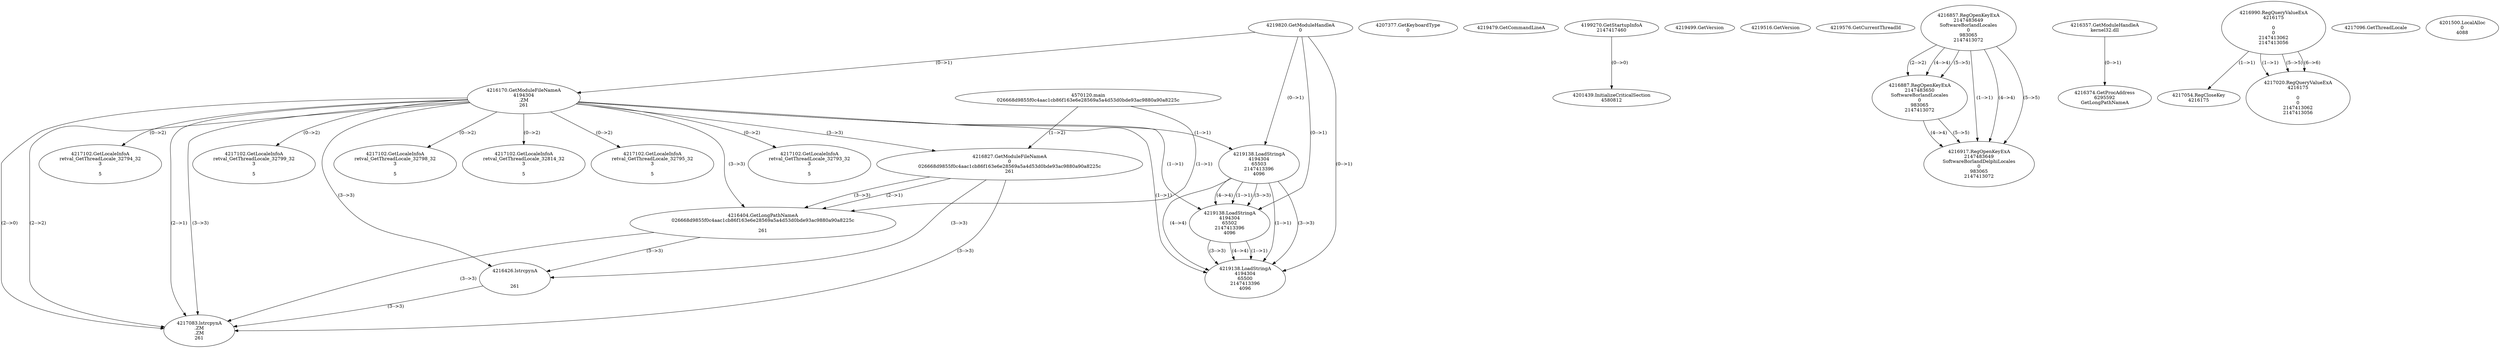 // Global SCDG with merge call
digraph {
	0 [label="4570120.main
026668d9855f0c4aac1cb86f163e6e28569a5a4d53d0bde93ac9880a90a8225c"]
	1 [label="4219820.GetModuleHandleA
0"]
	2 [label="4207377.GetKeyboardType
0"]
	3 [label="4219479.GetCommandLineA
"]
	4 [label="4199270.GetStartupInfoA
2147417460"]
	5 [label="4219499.GetVersion
"]
	6 [label="4219516.GetVersion
"]
	7 [label="4219576.GetCurrentThreadId
"]
	8 [label="4216170.GetModuleFileNameA
4194304
.ZM
261"]
	1 -> 8 [label="(0-->1)"]
	9 [label="4216827.GetModuleFileNameA
0
026668d9855f0c4aac1cb86f163e6e28569a5a4d53d0bde93ac9880a90a8225c
261"]
	0 -> 9 [label="(1-->2)"]
	8 -> 9 [label="(3-->3)"]
	10 [label="4216857.RegOpenKeyExA
2147483649
Software\Borland\Locales
0
983065
2147413072"]
	11 [label="4216357.GetModuleHandleA
kernel32.dll"]
	12 [label="4216374.GetProcAddress
6295592
GetLongPathNameA"]
	11 -> 12 [label="(0-->1)"]
	13 [label="4216404.GetLongPathNameA
026668d9855f0c4aac1cb86f163e6e28569a5a4d53d0bde93ac9880a90a8225c

261"]
	0 -> 13 [label="(1-->1)"]
	9 -> 13 [label="(2-->1)"]
	8 -> 13 [label="(3-->3)"]
	9 -> 13 [label="(3-->3)"]
	14 [label="4216426.lstrcpynA


261"]
	8 -> 14 [label="(3-->3)"]
	9 -> 14 [label="(3-->3)"]
	13 -> 14 [label="(3-->3)"]
	15 [label="4216990.RegQueryValueExA
4216175

0
0
2147413062
2147413056"]
	16 [label="4217054.RegCloseKey
4216175"]
	15 -> 16 [label="(1-->1)"]
	17 [label="4217083.lstrcpynA
.ZM
.ZM
261"]
	8 -> 17 [label="(2-->1)"]
	8 -> 17 [label="(2-->2)"]
	8 -> 17 [label="(3-->3)"]
	9 -> 17 [label="(3-->3)"]
	13 -> 17 [label="(3-->3)"]
	14 -> 17 [label="(3-->3)"]
	8 -> 17 [label="(2-->0)"]
	18 [label="4217096.GetThreadLocale
"]
	19 [label="4217102.GetLocaleInfoA
retval_GetThreadLocale_32794_32
3

5"]
	8 -> 19 [label="(0-->2)"]
	20 [label="4219138.LoadStringA
4194304
65503
2147413396
4096"]
	1 -> 20 [label="(0-->1)"]
	8 -> 20 [label="(1-->1)"]
	21 [label="4219138.LoadStringA
4194304
65502
2147413396
4096"]
	1 -> 21 [label="(0-->1)"]
	8 -> 21 [label="(1-->1)"]
	20 -> 21 [label="(1-->1)"]
	20 -> 21 [label="(3-->3)"]
	20 -> 21 [label="(4-->4)"]
	22 [label="4201439.InitializeCriticalSection
4580812"]
	4 -> 22 [label="(0-->0)"]
	23 [label="4201500.LocalAlloc
0
4088"]
	24 [label="4216887.RegOpenKeyExA
2147483650
Software\Borland\Locales
0
983065
2147413072"]
	10 -> 24 [label="(2-->2)"]
	10 -> 24 [label="(4-->4)"]
	10 -> 24 [label="(5-->5)"]
	25 [label="4216917.RegOpenKeyExA
2147483649
Software\Borland\Delphi\Locales
0
983065
2147413072"]
	10 -> 25 [label="(1-->1)"]
	10 -> 25 [label="(4-->4)"]
	24 -> 25 [label="(4-->4)"]
	10 -> 25 [label="(5-->5)"]
	24 -> 25 [label="(5-->5)"]
	26 [label="4217102.GetLocaleInfoA
retval_GetThreadLocale_32799_32
3

5"]
	8 -> 26 [label="(0-->2)"]
	27 [label="4217020.RegQueryValueExA
4216175

0
0
2147413062
2147413056"]
	15 -> 27 [label="(1-->1)"]
	15 -> 27 [label="(5-->5)"]
	15 -> 27 [label="(6-->6)"]
	28 [label="4217102.GetLocaleInfoA
retval_GetThreadLocale_32798_32
3

5"]
	8 -> 28 [label="(0-->2)"]
	29 [label="4219138.LoadStringA
4194304
65500
2147413396
4096"]
	1 -> 29 [label="(0-->1)"]
	8 -> 29 [label="(1-->1)"]
	20 -> 29 [label="(1-->1)"]
	21 -> 29 [label="(1-->1)"]
	20 -> 29 [label="(3-->3)"]
	21 -> 29 [label="(3-->3)"]
	20 -> 29 [label="(4-->4)"]
	21 -> 29 [label="(4-->4)"]
	30 [label="4217102.GetLocaleInfoA
retval_GetThreadLocale_32814_32
3

5"]
	8 -> 30 [label="(0-->2)"]
	31 [label="4217102.GetLocaleInfoA
retval_GetThreadLocale_32795_32
3

5"]
	8 -> 31 [label="(0-->2)"]
	32 [label="4217102.GetLocaleInfoA
retval_GetThreadLocale_32793_32
3

5"]
	8 -> 32 [label="(0-->2)"]
}
